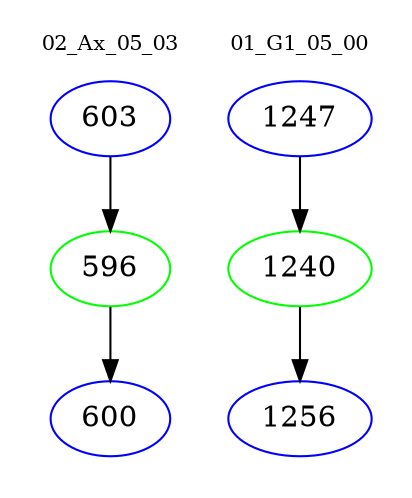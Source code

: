 digraph{
subgraph cluster_0 {
color = white
label = "02_Ax_05_03";
fontsize=10;
T0_603 [label="603", color="blue"]
T0_603 -> T0_596 [color="black"]
T0_596 [label="596", color="green"]
T0_596 -> T0_600 [color="black"]
T0_600 [label="600", color="blue"]
}
subgraph cluster_1 {
color = white
label = "01_G1_05_00";
fontsize=10;
T1_1247 [label="1247", color="blue"]
T1_1247 -> T1_1240 [color="black"]
T1_1240 [label="1240", color="green"]
T1_1240 -> T1_1256 [color="black"]
T1_1256 [label="1256", color="blue"]
}
}
